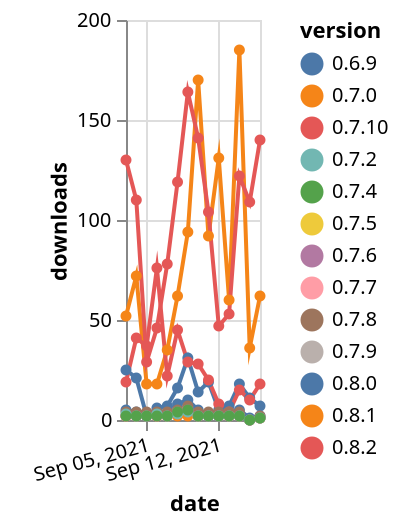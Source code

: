 {"$schema": "https://vega.github.io/schema/vega-lite/v5.json", "description": "A simple bar chart with embedded data.", "data": {"values": [{"date": "2021-09-03", "total": 3886, "delta": 2, "version": "0.7.5"}, {"date": "2021-09-04", "total": 3888, "delta": 2, "version": "0.7.5"}, {"date": "2021-09-05", "total": 3890, "delta": 2, "version": "0.7.5"}, {"date": "2021-09-06", "total": 3892, "delta": 2, "version": "0.7.5"}, {"date": "2021-09-07", "total": 3894, "delta": 2, "version": "0.7.5"}, {"date": "2021-09-08", "total": 3898, "delta": 4, "version": "0.7.5"}, {"date": "2021-09-09", "total": 3903, "delta": 5, "version": "0.7.5"}, {"date": "2021-09-10", "total": 3905, "delta": 2, "version": "0.7.5"}, {"date": "2021-09-11", "total": 3907, "delta": 2, "version": "0.7.5"}, {"date": "2021-09-12", "total": 3909, "delta": 2, "version": "0.7.5"}, {"date": "2021-09-13", "total": 3911, "delta": 2, "version": "0.7.5"}, {"date": "2021-09-14", "total": 3913, "delta": 2, "version": "0.7.5"}, {"date": "2021-09-15", "total": 3913, "delta": 0, "version": "0.7.5"}, {"date": "2021-09-16", "total": 3914, "delta": 1, "version": "0.7.5"}, {"date": "2021-09-03", "total": 2523, "delta": 2, "version": "0.7.0"}, {"date": "2021-09-04", "total": 2525, "delta": 2, "version": "0.7.0"}, {"date": "2021-09-05", "total": 2527, "delta": 2, "version": "0.7.0"}, {"date": "2021-09-06", "total": 2529, "delta": 2, "version": "0.7.0"}, {"date": "2021-09-07", "total": 2531, "delta": 2, "version": "0.7.0"}, {"date": "2021-09-08", "total": 2533, "delta": 2, "version": "0.7.0"}, {"date": "2021-09-09", "total": 2535, "delta": 2, "version": "0.7.0"}, {"date": "2021-09-10", "total": 2537, "delta": 2, "version": "0.7.0"}, {"date": "2021-09-11", "total": 2539, "delta": 2, "version": "0.7.0"}, {"date": "2021-09-12", "total": 2541, "delta": 2, "version": "0.7.0"}, {"date": "2021-09-13", "total": 2543, "delta": 2, "version": "0.7.0"}, {"date": "2021-09-14", "total": 2545, "delta": 2, "version": "0.7.0"}, {"date": "2021-09-15", "total": 2545, "delta": 0, "version": "0.7.0"}, {"date": "2021-09-16", "total": 2546, "delta": 1, "version": "0.7.0"}, {"date": "2021-09-03", "total": 60014, "delta": 52, "version": "0.8.1"}, {"date": "2021-09-04", "total": 60086, "delta": 72, "version": "0.8.1"}, {"date": "2021-09-05", "total": 60104, "delta": 18, "version": "0.8.1"}, {"date": "2021-09-06", "total": 60122, "delta": 18, "version": "0.8.1"}, {"date": "2021-09-07", "total": 60157, "delta": 35, "version": "0.8.1"}, {"date": "2021-09-08", "total": 60219, "delta": 62, "version": "0.8.1"}, {"date": "2021-09-09", "total": 60313, "delta": 94, "version": "0.8.1"}, {"date": "2021-09-10", "total": 60483, "delta": 170, "version": "0.8.1"}, {"date": "2021-09-11", "total": 60575, "delta": 92, "version": "0.8.1"}, {"date": "2021-09-12", "total": 60706, "delta": 131, "version": "0.8.1"}, {"date": "2021-09-13", "total": 60766, "delta": 60, "version": "0.8.1"}, {"date": "2021-09-14", "total": 60951, "delta": 185, "version": "0.8.1"}, {"date": "2021-09-15", "total": 60987, "delta": 36, "version": "0.8.1"}, {"date": "2021-09-16", "total": 61049, "delta": 62, "version": "0.8.1"}, {"date": "2021-09-03", "total": 13292, "delta": 2, "version": "0.7.9"}, {"date": "2021-09-04", "total": 13294, "delta": 2, "version": "0.7.9"}, {"date": "2021-09-05", "total": 13296, "delta": 2, "version": "0.7.9"}, {"date": "2021-09-06", "total": 13298, "delta": 2, "version": "0.7.9"}, {"date": "2021-09-07", "total": 13300, "delta": 2, "version": "0.7.9"}, {"date": "2021-09-08", "total": 13305, "delta": 5, "version": "0.7.9"}, {"date": "2021-09-09", "total": 13311, "delta": 6, "version": "0.7.9"}, {"date": "2021-09-10", "total": 13313, "delta": 2, "version": "0.7.9"}, {"date": "2021-09-11", "total": 13315, "delta": 2, "version": "0.7.9"}, {"date": "2021-09-12", "total": 13317, "delta": 2, "version": "0.7.9"}, {"date": "2021-09-13", "total": 13319, "delta": 2, "version": "0.7.9"}, {"date": "2021-09-14", "total": 13321, "delta": 2, "version": "0.7.9"}, {"date": "2021-09-15", "total": 13321, "delta": 0, "version": "0.7.9"}, {"date": "2021-09-16", "total": 13322, "delta": 1, "version": "0.7.9"}, {"date": "2021-09-03", "total": 15444, "delta": 130, "version": "0.8.2"}, {"date": "2021-09-04", "total": 15554, "delta": 110, "version": "0.8.2"}, {"date": "2021-09-05", "total": 15583, "delta": 29, "version": "0.8.2"}, {"date": "2021-09-06", "total": 15629, "delta": 46, "version": "0.8.2"}, {"date": "2021-09-07", "total": 15707, "delta": 78, "version": "0.8.2"}, {"date": "2021-09-08", "total": 15826, "delta": 119, "version": "0.8.2"}, {"date": "2021-09-09", "total": 15990, "delta": 164, "version": "0.8.2"}, {"date": "2021-09-10", "total": 16131, "delta": 141, "version": "0.8.2"}, {"date": "2021-09-11", "total": 16235, "delta": 104, "version": "0.8.2"}, {"date": "2021-09-12", "total": 16282, "delta": 47, "version": "0.8.2"}, {"date": "2021-09-13", "total": 16335, "delta": 53, "version": "0.8.2"}, {"date": "2021-09-14", "total": 16457, "delta": 122, "version": "0.8.2"}, {"date": "2021-09-15", "total": 16566, "delta": 109, "version": "0.8.2"}, {"date": "2021-09-16", "total": 16706, "delta": 140, "version": "0.8.2"}, {"date": "2021-09-03", "total": 100322, "delta": 25, "version": "0.8.0"}, {"date": "2021-09-04", "total": 100343, "delta": 21, "version": "0.8.0"}, {"date": "2021-09-05", "total": 100345, "delta": 2, "version": "0.8.0"}, {"date": "2021-09-06", "total": 100351, "delta": 6, "version": "0.8.0"}, {"date": "2021-09-07", "total": 100358, "delta": 7, "version": "0.8.0"}, {"date": "2021-09-08", "total": 100374, "delta": 16, "version": "0.8.0"}, {"date": "2021-09-09", "total": 100405, "delta": 31, "version": "0.8.0"}, {"date": "2021-09-10", "total": 100419, "delta": 14, "version": "0.8.0"}, {"date": "2021-09-11", "total": 100438, "delta": 19, "version": "0.8.0"}, {"date": "2021-09-12", "total": 100443, "delta": 5, "version": "0.8.0"}, {"date": "2021-09-13", "total": 100450, "delta": 7, "version": "0.8.0"}, {"date": "2021-09-14", "total": 100468, "delta": 18, "version": "0.8.0"}, {"date": "2021-09-15", "total": 100479, "delta": 11, "version": "0.8.0"}, {"date": "2021-09-16", "total": 100486, "delta": 7, "version": "0.8.0"}, {"date": "2021-09-03", "total": 68188, "delta": 19, "version": "0.7.10"}, {"date": "2021-09-04", "total": 68229, "delta": 41, "version": "0.7.10"}, {"date": "2021-09-05", "total": 68266, "delta": 37, "version": "0.7.10"}, {"date": "2021-09-06", "total": 68342, "delta": 76, "version": "0.7.10"}, {"date": "2021-09-07", "total": 68364, "delta": 22, "version": "0.7.10"}, {"date": "2021-09-08", "total": 68409, "delta": 45, "version": "0.7.10"}, {"date": "2021-09-09", "total": 68438, "delta": 29, "version": "0.7.10"}, {"date": "2021-09-10", "total": 68466, "delta": 28, "version": "0.7.10"}, {"date": "2021-09-11", "total": 68486, "delta": 20, "version": "0.7.10"}, {"date": "2021-09-12", "total": 68494, "delta": 8, "version": "0.7.10"}, {"date": "2021-09-13", "total": 68498, "delta": 4, "version": "0.7.10"}, {"date": "2021-09-14", "total": 68513, "delta": 15, "version": "0.7.10"}, {"date": "2021-09-15", "total": 68523, "delta": 10, "version": "0.7.10"}, {"date": "2021-09-16", "total": 68541, "delta": 18, "version": "0.7.10"}, {"date": "2021-09-03", "total": 5471, "delta": 5, "version": "0.6.9"}, {"date": "2021-09-04", "total": 5475, "delta": 4, "version": "0.6.9"}, {"date": "2021-09-05", "total": 5478, "delta": 3, "version": "0.6.9"}, {"date": "2021-09-06", "total": 5481, "delta": 3, "version": "0.6.9"}, {"date": "2021-09-07", "total": 5485, "delta": 4, "version": "0.6.9"}, {"date": "2021-09-08", "total": 5493, "delta": 8, "version": "0.6.9"}, {"date": "2021-09-09", "total": 5503, "delta": 10, "version": "0.6.9"}, {"date": "2021-09-10", "total": 5508, "delta": 5, "version": "0.6.9"}, {"date": "2021-09-11", "total": 5510, "delta": 2, "version": "0.6.9"}, {"date": "2021-09-12", "total": 5512, "delta": 2, "version": "0.6.9"}, {"date": "2021-09-13", "total": 5515, "delta": 3, "version": "0.6.9"}, {"date": "2021-09-14", "total": 5520, "delta": 5, "version": "0.6.9"}, {"date": "2021-09-15", "total": 5521, "delta": 1, "version": "0.6.9"}, {"date": "2021-09-16", "total": 5523, "delta": 2, "version": "0.6.9"}, {"date": "2021-09-03", "total": 9874, "delta": 2, "version": "0.7.7"}, {"date": "2021-09-04", "total": 9876, "delta": 2, "version": "0.7.7"}, {"date": "2021-09-05", "total": 9878, "delta": 2, "version": "0.7.7"}, {"date": "2021-09-06", "total": 9880, "delta": 2, "version": "0.7.7"}, {"date": "2021-09-07", "total": 9882, "delta": 2, "version": "0.7.7"}, {"date": "2021-09-08", "total": 9886, "delta": 4, "version": "0.7.7"}, {"date": "2021-09-09", "total": 9891, "delta": 5, "version": "0.7.7"}, {"date": "2021-09-10", "total": 9893, "delta": 2, "version": "0.7.7"}, {"date": "2021-09-11", "total": 9895, "delta": 2, "version": "0.7.7"}, {"date": "2021-09-12", "total": 9897, "delta": 2, "version": "0.7.7"}, {"date": "2021-09-13", "total": 9899, "delta": 2, "version": "0.7.7"}, {"date": "2021-09-14", "total": 9901, "delta": 2, "version": "0.7.7"}, {"date": "2021-09-15", "total": 9901, "delta": 0, "version": "0.7.7"}, {"date": "2021-09-16", "total": 9902, "delta": 1, "version": "0.7.7"}, {"date": "2021-09-03", "total": 20997, "delta": 4, "version": "0.7.8"}, {"date": "2021-09-04", "total": 21001, "delta": 4, "version": "0.7.8"}, {"date": "2021-09-05", "total": 21005, "delta": 4, "version": "0.7.8"}, {"date": "2021-09-06", "total": 21009, "delta": 4, "version": "0.7.8"}, {"date": "2021-09-07", "total": 21013, "delta": 4, "version": "0.7.8"}, {"date": "2021-09-08", "total": 21018, "delta": 5, "version": "0.7.8"}, {"date": "2021-09-09", "total": 21025, "delta": 7, "version": "0.7.8"}, {"date": "2021-09-10", "total": 21029, "delta": 4, "version": "0.7.8"}, {"date": "2021-09-11", "total": 21033, "delta": 4, "version": "0.7.8"}, {"date": "2021-09-12", "total": 21037, "delta": 4, "version": "0.7.8"}, {"date": "2021-09-13", "total": 21041, "delta": 4, "version": "0.7.8"}, {"date": "2021-09-14", "total": 21045, "delta": 4, "version": "0.7.8"}, {"date": "2021-09-15", "total": 21045, "delta": 0, "version": "0.7.8"}, {"date": "2021-09-16", "total": 21047, "delta": 2, "version": "0.7.8"}, {"date": "2021-09-03", "total": 5554, "delta": 2, "version": "0.7.6"}, {"date": "2021-09-04", "total": 5556, "delta": 2, "version": "0.7.6"}, {"date": "2021-09-05", "total": 5558, "delta": 2, "version": "0.7.6"}, {"date": "2021-09-06", "total": 5560, "delta": 2, "version": "0.7.6"}, {"date": "2021-09-07", "total": 5562, "delta": 2, "version": "0.7.6"}, {"date": "2021-09-08", "total": 5566, "delta": 4, "version": "0.7.6"}, {"date": "2021-09-09", "total": 5571, "delta": 5, "version": "0.7.6"}, {"date": "2021-09-10", "total": 5573, "delta": 2, "version": "0.7.6"}, {"date": "2021-09-11", "total": 5575, "delta": 2, "version": "0.7.6"}, {"date": "2021-09-12", "total": 5577, "delta": 2, "version": "0.7.6"}, {"date": "2021-09-13", "total": 5579, "delta": 2, "version": "0.7.6"}, {"date": "2021-09-14", "total": 5581, "delta": 2, "version": "0.7.6"}, {"date": "2021-09-15", "total": 5581, "delta": 0, "version": "0.7.6"}, {"date": "2021-09-16", "total": 5582, "delta": 1, "version": "0.7.6"}, {"date": "2021-09-03", "total": 3502, "delta": 3, "version": "0.7.2"}, {"date": "2021-09-04", "total": 3504, "delta": 2, "version": "0.7.2"}, {"date": "2021-09-05", "total": 3506, "delta": 2, "version": "0.7.2"}, {"date": "2021-09-06", "total": 3509, "delta": 3, "version": "0.7.2"}, {"date": "2021-09-07", "total": 3511, "delta": 2, "version": "0.7.2"}, {"date": "2021-09-08", "total": 3514, "delta": 3, "version": "0.7.2"}, {"date": "2021-09-09", "total": 3518, "delta": 4, "version": "0.7.2"}, {"date": "2021-09-10", "total": 3520, "delta": 2, "version": "0.7.2"}, {"date": "2021-09-11", "total": 3522, "delta": 2, "version": "0.7.2"}, {"date": "2021-09-12", "total": 3524, "delta": 2, "version": "0.7.2"}, {"date": "2021-09-13", "total": 3526, "delta": 2, "version": "0.7.2"}, {"date": "2021-09-14", "total": 3528, "delta": 2, "version": "0.7.2"}, {"date": "2021-09-15", "total": 3528, "delta": 0, "version": "0.7.2"}, {"date": "2021-09-16", "total": 3529, "delta": 1, "version": "0.7.2"}, {"date": "2021-09-03", "total": 6913, "delta": 2, "version": "0.7.4"}, {"date": "2021-09-04", "total": 6915, "delta": 2, "version": "0.7.4"}, {"date": "2021-09-05", "total": 6917, "delta": 2, "version": "0.7.4"}, {"date": "2021-09-06", "total": 6919, "delta": 2, "version": "0.7.4"}, {"date": "2021-09-07", "total": 6921, "delta": 2, "version": "0.7.4"}, {"date": "2021-09-08", "total": 6925, "delta": 4, "version": "0.7.4"}, {"date": "2021-09-09", "total": 6930, "delta": 5, "version": "0.7.4"}, {"date": "2021-09-10", "total": 6932, "delta": 2, "version": "0.7.4"}, {"date": "2021-09-11", "total": 6934, "delta": 2, "version": "0.7.4"}, {"date": "2021-09-12", "total": 6936, "delta": 2, "version": "0.7.4"}, {"date": "2021-09-13", "total": 6938, "delta": 2, "version": "0.7.4"}, {"date": "2021-09-14", "total": 6940, "delta": 2, "version": "0.7.4"}, {"date": "2021-09-15", "total": 6940, "delta": 0, "version": "0.7.4"}, {"date": "2021-09-16", "total": 6941, "delta": 1, "version": "0.7.4"}]}, "width": "container", "mark": {"type": "line", "point": {"filled": true}}, "encoding": {"x": {"field": "date", "type": "temporal", "timeUnit": "yearmonthdate", "title": "date", "axis": {"labelAngle": -15}}, "y": {"field": "delta", "type": "quantitative", "title": "downloads"}, "color": {"field": "version", "type": "nominal"}, "tooltip": {"field": "delta"}}}